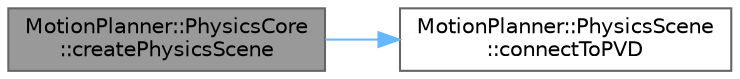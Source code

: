 digraph "MotionPlanner::PhysicsCore::createPhysicsScene"
{
 // LATEX_PDF_SIZE
  bgcolor="transparent";
  edge [fontname=Helvetica,fontsize=10,labelfontname=Helvetica,labelfontsize=10];
  node [fontname=Helvetica,fontsize=10,shape=box,height=0.2,width=0.4];
  rankdir="LR";
  Node1 [label="MotionPlanner::PhysicsCore\l::createPhysicsScene",height=0.2,width=0.4,color="gray40", fillcolor="grey60", style="filled", fontcolor="black",tooltip=" "];
  Node1 -> Node2 [color="steelblue1",style="solid"];
  Node2 [label="MotionPlanner::PhysicsScene\l::connectToPVD",height=0.2,width=0.4,color="grey40", fillcolor="white", style="filled",URL="$class_motion_planner_1_1_physics_scene.html#a4d84756c621d3ed5dc039685a4b45e60",tooltip=" "];
}

